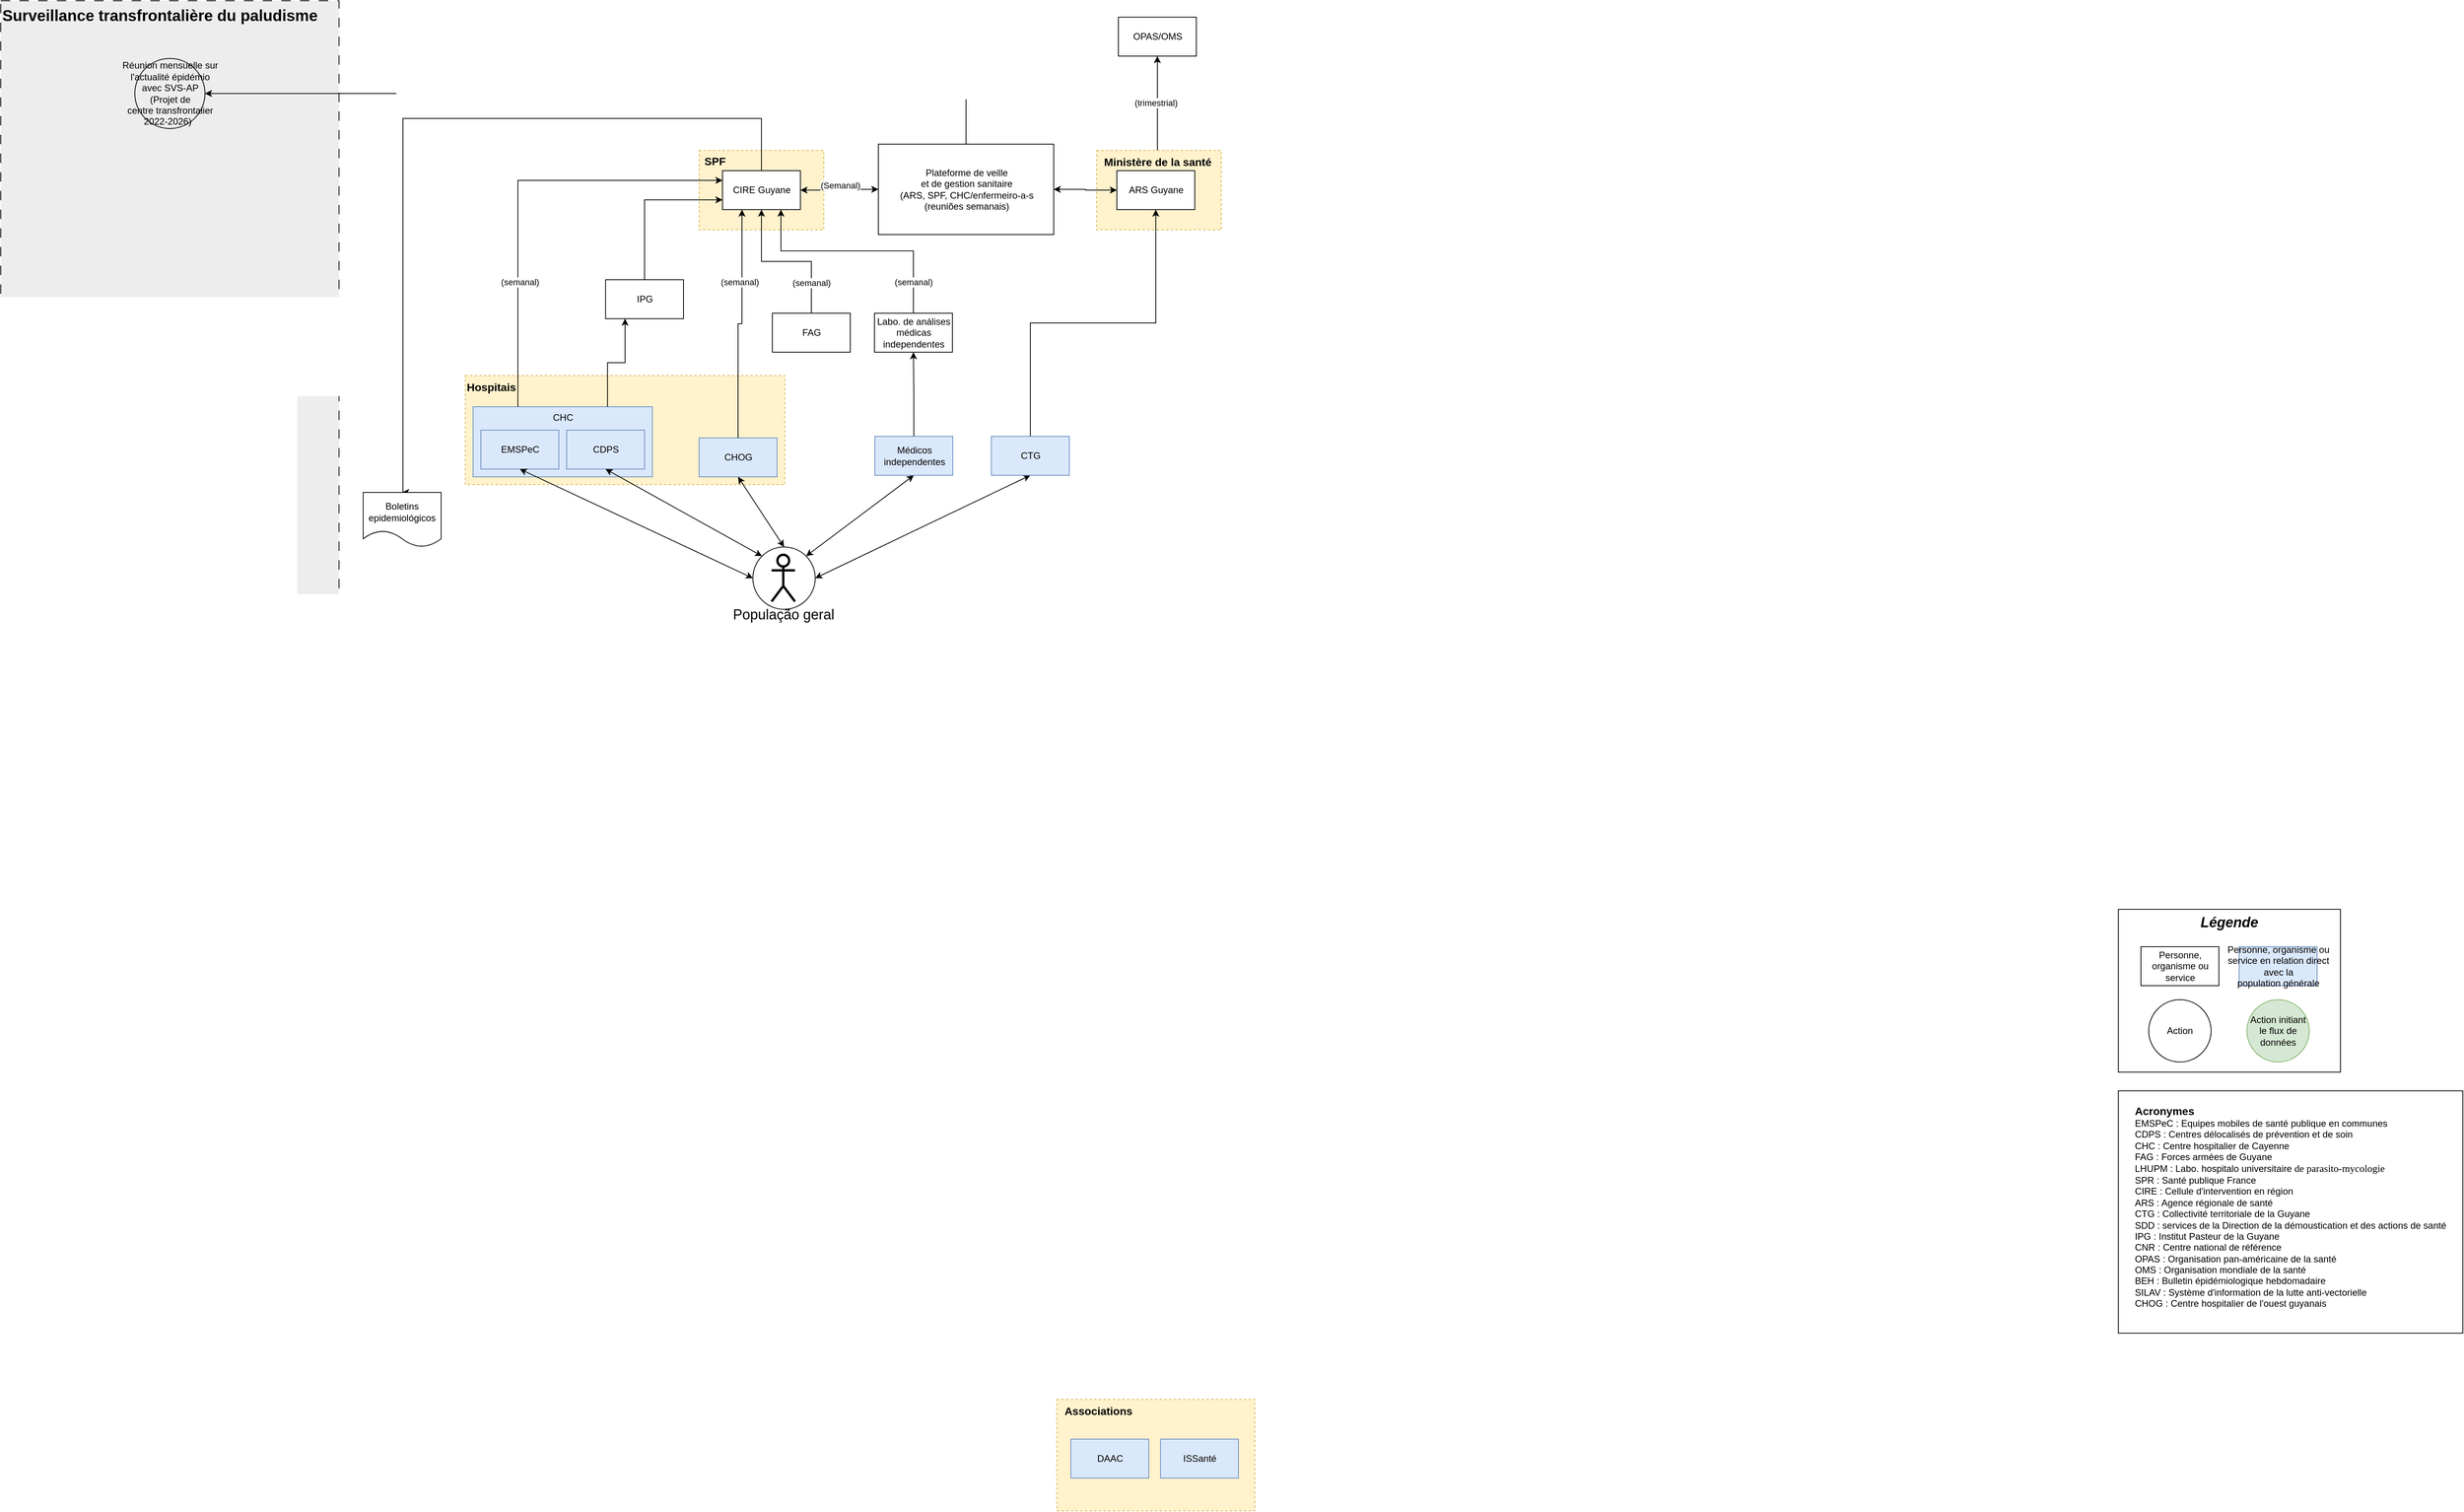 <mxfile version="22.0.2" type="github">
  <diagram name="Page-1" id="snISkZmkfX0Ror128f0T">
    <mxGraphModel dx="4692" dy="2960" grid="1" gridSize="10" guides="1" tooltips="1" connect="1" arrows="1" fold="1" page="1" pageScale="1" pageWidth="827" pageHeight="1169" math="0" shadow="0">
      <root>
        <mxCell id="0" />
        <mxCell id="1" parent="0" />
        <mxCell id="jNAtA9Gbie5Q5tRnliRs-154" value="" style="ellipse;whiteSpace=wrap;html=1;aspect=fixed;" vertex="1" parent="1">
          <mxGeometry x="110" y="320" width="80" height="80" as="geometry" />
        </mxCell>
        <mxCell id="jNAtA9Gbie5Q5tRnliRs-142" value="&lt;b&gt;&lt;font style=&quot;font-size: 14px;&quot;&gt;Hospitais&lt;/font&gt;&lt;/b&gt;" style="html=1;dashed=1;whitespace=wrap;fillColor=#fff2cc;strokeColor=#d6b656;align=left;verticalAlign=top;" vertex="1" parent="1">
          <mxGeometry x="-259" y="100" width="410" height="140" as="geometry" />
        </mxCell>
        <mxCell id="jNAtA9Gbie5Q5tRnliRs-138" value="CHC" style="html=1;dashed=0;whitespace=wrap;fillColor=#dae8fc;strokeColor=#6c8ebf;verticalAlign=top;align=center;" vertex="1" parent="1">
          <mxGeometry x="-249" y="140" width="230" height="90" as="geometry" />
        </mxCell>
        <mxCell id="jNAtA9Gbie5Q5tRnliRs-2" value="Surveillance transfrontalière du paludisme" style="rounded=0;whiteSpace=wrap;html=1;fillColor=#EDEDED;dashed=1;dashPattern=12 12;verticalAlign=top;align=left;fontSize=20;fontStyle=1" vertex="1" parent="1">
          <mxGeometry x="-855" y="-381" width="434" height="1710" as="geometry" />
        </mxCell>
        <mxCell id="jNAtA9Gbie5Q5tRnliRs-3" value="" style="html=1;dashed=1;whitespace=wrap;fillColor=#fff2cc;strokeColor=#d6b656;" vertex="1" parent="1">
          <mxGeometry x="500" y="1414" width="254" height="143" as="geometry" />
        </mxCell>
        <mxCell id="jNAtA9Gbie5Q5tRnliRs-4" value="" style="html=1;dashed=1;whitespace=wrap;fillColor=#fff2cc;strokeColor=#d6b656;align=left;" vertex="1" parent="1">
          <mxGeometry x="551" y="-189" width="160" height="102" as="geometry" />
        </mxCell>
        <mxCell id="jNAtA9Gbie5Q5tRnliRs-6" value="" style="html=1;dashed=1;whitespace=wrap;fillColor=#fff2cc;strokeColor=#d6b656;align=left;" vertex="1" parent="1">
          <mxGeometry x="41.01" y="-189" width="160" height="102" as="geometry" />
        </mxCell>
        <mxCell id="jNAtA9Gbie5Q5tRnliRs-13" value="CDPS" style="html=1;dashed=0;whitespace=wrap;fillColor=#dae8fc;strokeColor=#6c8ebf;" vertex="1" parent="1">
          <mxGeometry x="-129" y="170" width="100" height="50" as="geometry" />
        </mxCell>
        <mxCell id="jNAtA9Gbie5Q5tRnliRs-18" style="edgeStyle=orthogonalEdgeStyle;rounded=0;orthogonalLoop=1;jettySize=auto;html=1;exitX=0.5;exitY=0;exitDx=0;exitDy=0;entryX=0.5;entryY=0;entryDx=0;entryDy=0;" edge="1" parent="1" source="jNAtA9Gbie5Q5tRnliRs-19" target="jNAtA9Gbie5Q5tRnliRs-127">
          <mxGeometry relative="1" as="geometry">
            <mxPoint x="417" y="-815.5" as="targetPoint" />
            <Array as="points">
              <mxPoint x="121" y="-230" />
              <mxPoint x="-339" y="-230" />
              <mxPoint x="-339" y="250" />
            </Array>
          </mxGeometry>
        </mxCell>
        <mxCell id="jNAtA9Gbie5Q5tRnliRs-19" value="CIRE Guyane" style="html=1;dashed=0;whitespace=wrap;" vertex="1" parent="1">
          <mxGeometry x="71.01" y="-163" width="100" height="50" as="geometry" />
        </mxCell>
        <mxCell id="jNAtA9Gbie5Q5tRnliRs-22" style="edgeStyle=orthogonalEdgeStyle;rounded=0;orthogonalLoop=1;jettySize=auto;html=1;exitX=0.5;exitY=0;exitDx=0;exitDy=0;entryX=0;entryY=0.75;entryDx=0;entryDy=0;" edge="1" parent="1" source="jNAtA9Gbie5Q5tRnliRs-25" target="jNAtA9Gbie5Q5tRnliRs-19">
          <mxGeometry relative="1" as="geometry" />
        </mxCell>
        <mxCell id="jNAtA9Gbie5Q5tRnliRs-25" value="IPG" style="html=1;dashed=0;whitespace=wrap;" vertex="1" parent="1">
          <mxGeometry x="-79" y="-23.01" width="100" height="50" as="geometry" />
        </mxCell>
        <mxCell id="jNAtA9Gbie5Q5tRnliRs-26" style="edgeStyle=orthogonalEdgeStyle;rounded=0;orthogonalLoop=1;jettySize=auto;html=1;exitX=0.75;exitY=0;exitDx=0;exitDy=0;entryX=0.25;entryY=1;entryDx=0;entryDy=0;startArrow=none;" edge="1" parent="1" source="jNAtA9Gbie5Q5tRnliRs-138" target="jNAtA9Gbie5Q5tRnliRs-25">
          <mxGeometry relative="1" as="geometry">
            <mxPoint x="-45.0" y="-235.0" as="sourcePoint" />
          </mxGeometry>
        </mxCell>
        <mxCell id="jNAtA9Gbie5Q5tRnliRs-32" style="edgeStyle=orthogonalEdgeStyle;rounded=0;orthogonalLoop=1;jettySize=auto;html=1;exitX=0.5;exitY=0;exitDx=0;exitDy=0;entryX=0.5;entryY=1;entryDx=0;entryDy=0;" edge="1" parent="1" source="jNAtA9Gbie5Q5tRnliRs-64" target="jNAtA9Gbie5Q5tRnliRs-77">
          <mxGeometry relative="1" as="geometry">
            <mxPoint x="932" y="-101.01" as="sourcePoint" />
          </mxGeometry>
        </mxCell>
        <mxCell id="jNAtA9Gbie5Q5tRnliRs-36" style="edgeStyle=orthogonalEdgeStyle;rounded=0;orthogonalLoop=1;jettySize=auto;html=1;entryX=0.5;entryY=1;entryDx=0;entryDy=0;startArrow=none;exitX=0.5;exitY=0;exitDx=0;exitDy=0;" edge="1" parent="1" source="jNAtA9Gbie5Q5tRnliRs-130" target="jNAtA9Gbie5Q5tRnliRs-19">
          <mxGeometry relative="1" as="geometry" />
        </mxCell>
        <mxCell id="jNAtA9Gbie5Q5tRnliRs-37" value="(semanal)" style="edgeLabel;html=1;align=center;verticalAlign=middle;resizable=0;points=[];" vertex="1" connectable="0" parent="jNAtA9Gbie5Q5tRnliRs-36">
          <mxGeometry x="0.186" relative="1" as="geometry">
            <mxPoint x="50" y="27" as="offset" />
          </mxGeometry>
        </mxCell>
        <mxCell id="jNAtA9Gbie5Q5tRnliRs-38" value="CHOG" style="html=1;dashed=0;whitespace=wrap;fillColor=#dae8fc;strokeColor=#6c8ebf;" vertex="1" parent="1">
          <mxGeometry x="41" y="180" width="100" height="50" as="geometry" />
        </mxCell>
        <mxCell id="jNAtA9Gbie5Q5tRnliRs-39" style="edgeStyle=orthogonalEdgeStyle;rounded=0;orthogonalLoop=1;jettySize=auto;html=1;entryX=0.25;entryY=1;entryDx=0;entryDy=0;exitX=0.5;exitY=0;exitDx=0;exitDy=0;" edge="1" parent="1" source="jNAtA9Gbie5Q5tRnliRs-38" target="jNAtA9Gbie5Q5tRnliRs-19">
          <mxGeometry relative="1" as="geometry">
            <mxPoint x="178" y="95" as="sourcePoint" />
            <mxPoint x="466" y="-545" as="targetPoint" />
          </mxGeometry>
        </mxCell>
        <mxCell id="jNAtA9Gbie5Q5tRnliRs-40" value="(semanal)" style="edgeLabel;html=1;align=center;verticalAlign=middle;resizable=0;points=[];" vertex="1" connectable="0" parent="jNAtA9Gbie5Q5tRnliRs-39">
          <mxGeometry x="0.511" y="-1" relative="1" as="geometry">
            <mxPoint x="-4" y="20" as="offset" />
          </mxGeometry>
        </mxCell>
        <mxCell id="jNAtA9Gbie5Q5tRnliRs-141" style="edgeStyle=orthogonalEdgeStyle;rounded=0;orthogonalLoop=1;jettySize=auto;html=1;exitX=0.5;exitY=0;exitDx=0;exitDy=0;entryX=0.5;entryY=1;entryDx=0;entryDy=0;" edge="1" parent="1" source="jNAtA9Gbie5Q5tRnliRs-42" target="jNAtA9Gbie5Q5tRnliRs-111">
          <mxGeometry relative="1" as="geometry" />
        </mxCell>
        <mxCell id="jNAtA9Gbie5Q5tRnliRs-153" style="rounded=0;orthogonalLoop=1;jettySize=auto;html=1;exitX=0.5;exitY=1;exitDx=0;exitDy=0;entryX=1;entryY=0;entryDx=0;entryDy=0;startArrow=classic;startFill=1;" edge="1" parent="1" source="jNAtA9Gbie5Q5tRnliRs-42" target="jNAtA9Gbie5Q5tRnliRs-154">
          <mxGeometry relative="1" as="geometry">
            <mxPoint x="201.0" y="430" as="targetPoint" />
          </mxGeometry>
        </mxCell>
        <mxCell id="jNAtA9Gbie5Q5tRnliRs-42" value="Médicos&lt;br&gt;independentes" style="html=1;dashed=0;whitespace=wrap;fillColor=#dae8fc;strokeColor=#6c8ebf;" vertex="1" parent="1">
          <mxGeometry x="266.51" y="178.01" width="100" height="50" as="geometry" />
        </mxCell>
        <mxCell id="jNAtA9Gbie5Q5tRnliRs-54" style="edgeStyle=orthogonalEdgeStyle;rounded=0;orthogonalLoop=1;jettySize=auto;html=1;exitX=0.25;exitY=0;exitDx=0;exitDy=0;entryX=0;entryY=0.25;entryDx=0;entryDy=0;" edge="1" parent="1" source="jNAtA9Gbie5Q5tRnliRs-138" target="jNAtA9Gbie5Q5tRnliRs-19">
          <mxGeometry relative="1" as="geometry">
            <mxPoint x="117" y="-264" as="sourcePoint" />
            <mxPoint x="221" y="-510" as="targetPoint" />
          </mxGeometry>
        </mxCell>
        <mxCell id="jNAtA9Gbie5Q5tRnliRs-155" style="rounded=0;orthogonalLoop=1;jettySize=auto;html=1;exitX=0.5;exitY=1;exitDx=0;exitDy=0;entryX=1;entryY=0.5;entryDx=0;entryDy=0;startArrow=classic;startFill=1;" edge="1" parent="1" source="jNAtA9Gbie5Q5tRnliRs-64" target="jNAtA9Gbie5Q5tRnliRs-154">
          <mxGeometry relative="1" as="geometry" />
        </mxCell>
        <mxCell id="jNAtA9Gbie5Q5tRnliRs-64" value="CTG" style="html=1;dashed=0;whitespace=wrap;fillColor=#dae8fc;strokeColor=#6c8ebf;" vertex="1" parent="1">
          <mxGeometry x="416" y="178.01" width="100" height="50" as="geometry" />
        </mxCell>
        <mxCell id="jNAtA9Gbie5Q5tRnliRs-74" style="edgeStyle=orthogonalEdgeStyle;rounded=0;orthogonalLoop=1;jettySize=auto;html=1;entryX=0.5;entryY=1;entryDx=0;entryDy=0;" edge="1" parent="1" source="jNAtA9Gbie5Q5tRnliRs-134" target="jNAtA9Gbie5Q5tRnliRs-116">
          <mxGeometry relative="1" as="geometry">
            <mxPoint x="591" y="-220" as="sourcePoint" />
          </mxGeometry>
        </mxCell>
        <mxCell id="jNAtA9Gbie5Q5tRnliRs-75" value="&amp;nbsp;(trimestrial)&amp;nbsp;" style="edgeLabel;html=1;align=center;verticalAlign=middle;resizable=0;points=[];" vertex="1" connectable="0" parent="jNAtA9Gbie5Q5tRnliRs-74">
          <mxGeometry x="0.87" y="3" relative="1" as="geometry">
            <mxPoint x="1" y="52" as="offset" />
          </mxGeometry>
        </mxCell>
        <mxCell id="jNAtA9Gbie5Q5tRnliRs-77" value="ARS Guyane" style="html=1;dashed=0;whitespace=wrap;" vertex="1" parent="1">
          <mxGeometry x="577" y="-163" width="100" height="50" as="geometry" />
        </mxCell>
        <mxCell id="jNAtA9Gbie5Q5tRnliRs-83" value="DAAC" style="html=1;dashed=0;whitespace=wrap;fillColor=#dae8fc;strokeColor=#6c8ebf;" vertex="1" parent="1">
          <mxGeometry x="518" y="1465" width="100" height="50" as="geometry" />
        </mxCell>
        <mxCell id="jNAtA9Gbie5Q5tRnliRs-84" value="ISSanté" style="html=1;dashed=0;whitespace=wrap;fillColor=#dae8fc;strokeColor=#6c8ebf;" vertex="1" parent="1">
          <mxGeometry x="633" y="1465" width="100" height="50" as="geometry" />
        </mxCell>
        <mxCell id="jNAtA9Gbie5Q5tRnliRs-88" value="EMSPeC" style="html=1;dashed=0;whitespace=wrap;fillColor=#dae8fc;strokeColor=#6c8ebf;" vertex="1" parent="1">
          <mxGeometry x="-239" y="170" width="100" height="50" as="geometry" />
        </mxCell>
        <mxCell id="jNAtA9Gbie5Q5tRnliRs-89" value="&lt;b&gt;&lt;i&gt;Légende&lt;/i&gt;&lt;/b&gt;" style="rounded=0;whiteSpace=wrap;html=1;fontSize=18;align=center;verticalAlign=top;fillColor=default;" vertex="1" parent="1">
          <mxGeometry x="1862" y="785" width="285" height="209" as="geometry" />
        </mxCell>
        <mxCell id="jNAtA9Gbie5Q5tRnliRs-90" value="Personne, organisme ou&lt;br&gt;service&amp;nbsp;en relation direct&lt;br&gt;avec la&lt;br&gt;population générale" style="html=1;dashed=0;whitespace=wrap;fillColor=#dae8fc;strokeColor=#6c8ebf;" vertex="1" parent="1">
          <mxGeometry x="2017" y="833" width="100" height="50" as="geometry" />
        </mxCell>
        <mxCell id="jNAtA9Gbie5Q5tRnliRs-91" value="Personne,&lt;br&gt;organisme&amp;nbsp;ou&lt;br&gt;service" style="html=1;dashed=0;whitespace=wrap;" vertex="1" parent="1">
          <mxGeometry x="1891" y="833" width="100" height="50" as="geometry" />
        </mxCell>
        <mxCell id="jNAtA9Gbie5Q5tRnliRs-92" value="População geral" style="shape=umlActor;verticalLabelPosition=bottom;verticalAlign=top;html=1;outlineConnect=0;labelBackgroundColor=none;fontSize=18;strokeWidth=3;" vertex="1" parent="1">
          <mxGeometry x="134" y="330" width="30" height="60" as="geometry" />
        </mxCell>
        <mxCell id="jNAtA9Gbie5Q5tRnliRs-101" value="Action" style="ellipse;whiteSpace=wrap;html=1;aspect=fixed;labelBackgroundColor=none;strokeWidth=1;fontSize=12;" vertex="1" parent="1">
          <mxGeometry x="1901" y="901" width="80" height="80" as="geometry" />
        </mxCell>
        <mxCell id="jNAtA9Gbie5Q5tRnliRs-102" value="Action initiant le flux de données" style="ellipse;whiteSpace=wrap;html=1;aspect=fixed;labelBackgroundColor=none;strokeWidth=1;fontSize=12;fillColor=#d5e8d4;strokeColor=#82b366;" vertex="1" parent="1">
          <mxGeometry x="2027" y="901" width="80" height="80" as="geometry" />
        </mxCell>
        <mxCell id="jNAtA9Gbie5Q5tRnliRs-109" style="edgeStyle=orthogonalEdgeStyle;rounded=0;orthogonalLoop=1;jettySize=auto;html=1;entryX=0.75;entryY=1;entryDx=0;entryDy=0;exitX=0.5;exitY=0;exitDx=0;exitDy=0;" edge="1" parent="1" source="jNAtA9Gbie5Q5tRnliRs-111" target="jNAtA9Gbie5Q5tRnliRs-19">
          <mxGeometry relative="1" as="geometry">
            <mxPoint x="433" y="-575" as="targetPoint" />
            <Array as="points">
              <mxPoint x="316" y="-60" />
              <mxPoint x="146" y="-60" />
            </Array>
          </mxGeometry>
        </mxCell>
        <mxCell id="jNAtA9Gbie5Q5tRnliRs-110" value="(semanal)" style="edgeLabel;html=1;align=center;verticalAlign=middle;resizable=0;points=[];" vertex="1" connectable="0" parent="jNAtA9Gbie5Q5tRnliRs-109">
          <mxGeometry x="-0.147" y="-3" relative="1" as="geometry">
            <mxPoint x="49" y="43" as="offset" />
          </mxGeometry>
        </mxCell>
        <mxCell id="jNAtA9Gbie5Q5tRnliRs-111" value="Labo. de análises&lt;br&gt;médicas&lt;br&gt;independentes" style="html=1;dashed=0;whitespace=wrap;" vertex="1" parent="1">
          <mxGeometry x="266.01" y="20" width="100" height="50" as="geometry" />
        </mxCell>
        <mxCell id="jNAtA9Gbie5Q5tRnliRs-116" value="OPAS/OMS" style="html=1;dashed=0;whitespace=wrap;" vertex="1" parent="1">
          <mxGeometry x="579" y="-360" width="100" height="50" as="geometry" />
        </mxCell>
        <mxCell id="jNAtA9Gbie5Q5tRnliRs-123" value="" style="edgeStyle=orthogonalEdgeStyle;rounded=0;orthogonalLoop=1;jettySize=auto;html=1;exitX=0.5;exitY=0;exitDx=0;exitDy=0;endArrow=classic;endFill=1;entryX=1;entryY=0.5;entryDx=0;entryDy=0;" edge="1" parent="1" source="jNAtA9Gbie5Q5tRnliRs-114" target="jNAtA9Gbie5Q5tRnliRs-124">
          <mxGeometry relative="1" as="geometry">
            <mxPoint x="1182" y="-210" as="sourcePoint" />
            <mxPoint x="-293" y="763" as="targetPoint" />
          </mxGeometry>
        </mxCell>
        <mxCell id="jNAtA9Gbie5Q5tRnliRs-124" value="&lt;div style=&quot;&quot;&gt;Réunion mensuelle sur&lt;br style=&quot;border-color: var(--border-color);&quot;&gt;l&#39;actualité épidémio&lt;/div&gt;&lt;div style=&quot;&quot;&gt;avec SVS-AP&lt;br style=&quot;border-color: var(--border-color);&quot;&gt;(Projet de&lt;/div&gt;&lt;div style=&quot;&quot;&gt;centre transfrontalier&lt;/div&gt;&lt;div style=&quot;&quot;&gt;2022-2026)&amp;nbsp;&amp;nbsp;&lt;br&gt;&lt;/div&gt;" style="shape=ellipse;html=1;dashed=0;whitespace=wrap;aspect=fixed;perimeter=ellipsePerimeter;fillColor=none;align=center;labelPosition=center;verticalLabelPosition=middle;verticalAlign=middle;" vertex="1" parent="1">
          <mxGeometry x="-683" y="-307" width="90" height="90" as="geometry" />
        </mxCell>
        <mxCell id="jNAtA9Gbie5Q5tRnliRs-125" value="" style="edgeStyle=orthogonalEdgeStyle;rounded=0;orthogonalLoop=1;jettySize=auto;html=1;exitX=1;exitY=0.5;exitDx=0;exitDy=0;entryX=0;entryY=0.5;entryDx=0;entryDy=0;endArrow=classic;startArrow=classic;startFill=1;endFill=1;" edge="1" parent="1" source="jNAtA9Gbie5Q5tRnliRs-19" target="jNAtA9Gbie5Q5tRnliRs-114">
          <mxGeometry relative="1" as="geometry">
            <mxPoint x="458" y="-591" as="sourcePoint" />
            <mxPoint x="696" y="-553" as="targetPoint" />
            <Array as="points" />
          </mxGeometry>
        </mxCell>
        <mxCell id="jNAtA9Gbie5Q5tRnliRs-127" value="Boletins epidemiológicos" style="shape=document;whiteSpace=wrap;html=1;boundedLbl=1;dashed=0;flipH=1;" vertex="1" parent="1">
          <mxGeometry x="-390" y="250" width="100" height="70" as="geometry" />
        </mxCell>
        <mxCell id="jNAtA9Gbie5Q5tRnliRs-130" value="FAG" style="html=1;dashed=0;whitespace=wrap;" vertex="1" parent="1">
          <mxGeometry x="135" y="20" width="100" height="50" as="geometry" />
        </mxCell>
        <mxCell id="jNAtA9Gbie5Q5tRnliRs-132" value="&lt;font style=&quot;font-size: 14px;&quot;&gt;&lt;span style=&quot;font-size: 14px;&quot;&gt;SPF&lt;/span&gt;&lt;/font&gt;" style="text;html=1;align=center;verticalAlign=middle;resizable=0;points=[];autosize=1;strokeColor=none;fillColor=none;fontSize=14;fontStyle=1" vertex="1" parent="1">
          <mxGeometry x="38.01" y="-190" width="45" height="29" as="geometry" />
        </mxCell>
        <mxCell id="jNAtA9Gbie5Q5tRnliRs-134" value="&lt;font style=&quot;font-size: 14px;&quot;&gt;&lt;span style=&quot;font-size: 14px;&quot;&gt;Ministère de la santé&lt;/span&gt;&lt;/font&gt;" style="text;html=1;align=center;verticalAlign=middle;resizable=0;points=[];autosize=1;strokeColor=none;fillColor=none;fontSize=14;fontStyle=1" vertex="1" parent="1">
          <mxGeometry x="551" y="-189" width="156" height="29" as="geometry" />
        </mxCell>
        <mxCell id="jNAtA9Gbie5Q5tRnliRs-135" style="edgeStyle=orthogonalEdgeStyle;rounded=0;orthogonalLoop=1;jettySize=auto;html=1;exitX=0.5;exitY=1;exitDx=0;exitDy=0;" edge="1" parent="1">
          <mxGeometry relative="1" as="geometry">
            <mxPoint x="-159" y="68.99" as="sourcePoint" />
            <mxPoint x="-159" y="68.99" as="targetPoint" />
          </mxGeometry>
        </mxCell>
        <mxCell id="jNAtA9Gbie5Q5tRnliRs-136" value="&lt;font style=&quot;font-size: 14px;&quot;&gt;&lt;span style=&quot;font-size: 14px;&quot;&gt;Associations&lt;/span&gt;&lt;/font&gt;" style="text;html=1;align=center;verticalAlign=middle;resizable=0;points=[];autosize=1;strokeColor=none;fillColor=none;fontSize=14;fontStyle=1" vertex="1" parent="1">
          <mxGeometry x="500" y="1414" width="105" height="29" as="geometry" />
        </mxCell>
        <mxCell id="jNAtA9Gbie5Q5tRnliRs-137" value="&lt;div style=&quot;text-align: left; font-size: 14px;&quot;&gt;&lt;span style=&quot;background-color: initial;&quot;&gt;&lt;b style=&quot;&quot;&gt;&lt;font style=&quot;font-size: 14px;&quot;&gt;Acronymes&lt;/font&gt;&lt;/b&gt;&lt;/span&gt;&lt;/div&gt;&lt;div style=&quot;text-align: left;&quot;&gt;&lt;span style=&quot;background-color: initial;&quot;&gt;EMSPeC : Equipes mobiles&amp;nbsp;&lt;/span&gt;&lt;span style=&quot;background-color: initial;&quot;&gt;de santé&amp;nbsp;publique&amp;nbsp;&lt;/span&gt;&lt;span style=&quot;background-color: initial;&quot;&gt;en communes&lt;/span&gt;&lt;/div&gt;&lt;div style=&quot;text-align: left;&quot;&gt;&lt;span style=&quot;background-color: initial;&quot;&gt;CDPS : Centres délocalisés de prévention et de soin&lt;/span&gt;&lt;/div&gt;&lt;div style=&quot;text-align: left;&quot;&gt;&lt;span style=&quot;background-color: initial;&quot;&gt;CHC : Centre hospitalier de Cayenne&lt;/span&gt;&lt;/div&gt;&lt;div style=&quot;text-align: left;&quot;&gt;&lt;span style=&quot;background-color: initial;&quot;&gt;FAG : Forces armées de Guyane&lt;/span&gt;&lt;/div&gt;&lt;div style=&quot;text-align: left;&quot;&gt;&lt;span style=&quot;background-color: initial;&quot;&gt;LHUPM : Labo. hospitalo universitaire&amp;nbsp;&lt;/span&gt;&lt;span style=&quot;font-family: tahoma; font-size: 13px; background-color: rgb(255, 255, 255);&quot;&gt;de parasito-mycologie&lt;/span&gt;&lt;/div&gt;&lt;span style=&quot;&quot;&gt;&lt;div style=&quot;text-align: left;&quot;&gt;&lt;span style=&quot;background-color: initial;&quot;&gt;SPR : Santé publique France&lt;/span&gt;&lt;/div&gt;&lt;div style=&quot;text-align: left;&quot;&gt;&lt;span style=&quot;background-color: initial;&quot;&gt;CIRE : Cellule d&#39;intervention en région&lt;/span&gt;&lt;/div&gt;&lt;div style=&quot;text-align: left;&quot;&gt;&lt;span style=&quot;background-color: initial;&quot;&gt;ARS : Agence régionale de santé&lt;/span&gt;&lt;/div&gt;&lt;div style=&quot;text-align: left;&quot;&gt;&lt;span style=&quot;background-color: initial;&quot;&gt;CTG : Collectivité territoriale de la Guyane&lt;/span&gt;&lt;/div&gt;&lt;div style=&quot;text-align: left;&quot;&gt;&lt;span style=&quot;background-color: initial;&quot;&gt;SDD : services de la Direction de la démoustication et des actions de santé&lt;/span&gt;&lt;/div&gt;&lt;div style=&quot;text-align: left;&quot;&gt;&lt;span style=&quot;background-color: initial;&quot;&gt;IPG : Institut Pasteur de la Guyane&lt;/span&gt;&lt;/div&gt;&lt;div style=&quot;text-align: left;&quot;&gt;&lt;span style=&quot;background-color: initial;&quot;&gt;CNR : Centre national de référence&lt;/span&gt;&lt;/div&gt;&lt;div style=&quot;text-align: left;&quot;&gt;&lt;span style=&quot;background-color: initial;&quot;&gt;OPAS : Organisation pan-américaine de la santé&lt;/span&gt;&lt;/div&gt;&lt;div style=&quot;text-align: left;&quot;&gt;&lt;span style=&quot;background-color: initial;&quot;&gt;OMS : Organisation mondiale de la santé&lt;/span&gt;&lt;/div&gt;&lt;div style=&quot;text-align: left;&quot;&gt;&lt;span style=&quot;background-color: initial;&quot;&gt;BEH : Bulletin épidémiologique hebdomadaire&lt;/span&gt;&lt;/div&gt;&lt;div style=&quot;text-align: left;&quot;&gt;&lt;span style=&quot;background-color: initial;&quot;&gt;SILAV : Système d&#39;information de la lutte anti-vectorielle&lt;/span&gt;&lt;/div&gt;&lt;div style=&quot;text-align: left;&quot;&gt;&lt;span style=&quot;background-color: initial;&quot;&gt;CHOG : Centre hospitalier de l&#39;ouest guyanais&lt;/span&gt;&lt;/div&gt;&lt;br&gt;&lt;/span&gt;" style="rounded=0;whiteSpace=wrap;html=1;" vertex="1" parent="1">
          <mxGeometry x="1862" y="1018" width="442" height="311" as="geometry" />
        </mxCell>
        <mxCell id="jNAtA9Gbie5Q5tRnliRs-144" value="" style="edgeStyle=orthogonalEdgeStyle;rounded=0;orthogonalLoop=1;jettySize=auto;html=1;exitX=0;exitY=0.5;exitDx=0;exitDy=0;endArrow=classic;endFill=1;entryX=1;entryY=0.5;entryDx=0;entryDy=0;startArrow=classic;startFill=1;" edge="1" parent="1" source="jNAtA9Gbie5Q5tRnliRs-77" target="jNAtA9Gbie5Q5tRnliRs-114">
          <mxGeometry relative="1" as="geometry">
            <mxPoint x="748" y="-150" as="sourcePoint" />
            <mxPoint x="-1112" y="-882" as="targetPoint" />
          </mxGeometry>
        </mxCell>
        <mxCell id="jNAtA9Gbie5Q5tRnliRs-114" value="Plateforme de veille&lt;br&gt;et de gestion sanitaire&lt;br&gt;(ARS, SPF, CHC/enfermeiro-a-s&lt;br&gt;(reuniões semanais)" style="html=1;dashed=0;whitespace=wrap;" vertex="1" parent="1">
          <mxGeometry x="271" y="-197" width="225" height="116" as="geometry" />
        </mxCell>
        <mxCell id="jNAtA9Gbie5Q5tRnliRs-148" value="(semanal)" style="edgeLabel;html=1;align=center;verticalAlign=middle;resizable=0;points=[];" vertex="1" connectable="0" parent="1">
          <mxGeometry x="-189.005" y="-20.002" as="geometry" />
        </mxCell>
        <mxCell id="jNAtA9Gbie5Q5tRnliRs-149" value="(Semanal)" style="edgeLabel;html=1;align=center;verticalAlign=middle;resizable=0;points=[];" vertex="1" connectable="0" parent="1">
          <mxGeometry x="220.995" y="-138.002" as="geometry">
            <mxPoint x="1" y="-6" as="offset" />
          </mxGeometry>
        </mxCell>
        <mxCell id="jNAtA9Gbie5Q5tRnliRs-150" style="rounded=0;orthogonalLoop=1;jettySize=auto;html=1;exitX=0.5;exitY=1;exitDx=0;exitDy=0;entryX=0;entryY=0.5;entryDx=0;entryDy=0;startArrow=classic;startFill=1;" edge="1" parent="1" source="jNAtA9Gbie5Q5tRnliRs-88" target="jNAtA9Gbie5Q5tRnliRs-154">
          <mxGeometry relative="1" as="geometry" />
        </mxCell>
        <mxCell id="jNAtA9Gbie5Q5tRnliRs-151" style="rounded=0;orthogonalLoop=1;jettySize=auto;html=1;exitX=0.5;exitY=1;exitDx=0;exitDy=0;entryX=0;entryY=0;entryDx=0;entryDy=0;startArrow=classic;startFill=1;" edge="1" parent="1" source="jNAtA9Gbie5Q5tRnliRs-13" target="jNAtA9Gbie5Q5tRnliRs-154">
          <mxGeometry relative="1" as="geometry" />
        </mxCell>
        <mxCell id="jNAtA9Gbie5Q5tRnliRs-152" style="rounded=0;orthogonalLoop=1;jettySize=auto;html=1;exitX=0.5;exitY=1;exitDx=0;exitDy=0;entryX=0.5;entryY=0;entryDx=0;entryDy=0;startArrow=classic;startFill=1;" edge="1" parent="1" source="jNAtA9Gbie5Q5tRnliRs-38" target="jNAtA9Gbie5Q5tRnliRs-154">
          <mxGeometry relative="1" as="geometry" />
        </mxCell>
      </root>
    </mxGraphModel>
  </diagram>
</mxfile>
